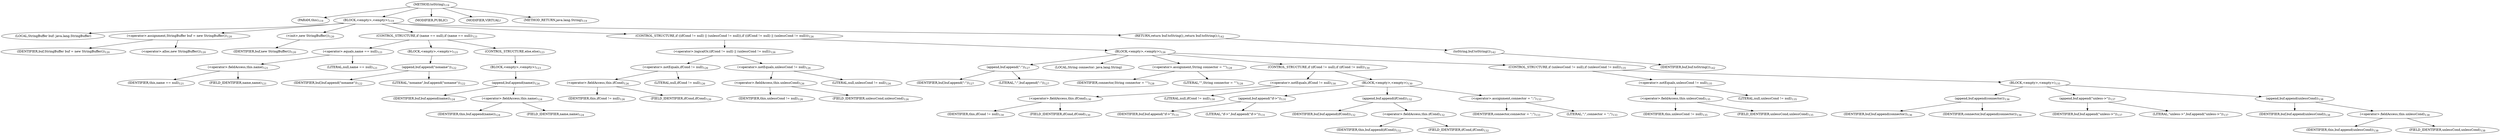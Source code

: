 digraph "toString" {  
"245" [label = <(METHOD,toString)<SUB>119</SUB>> ]
"246" [label = <(PARAM,this)<SUB>119</SUB>> ]
"247" [label = <(BLOCK,&lt;empty&gt;,&lt;empty&gt;)<SUB>119</SUB>> ]
"8" [label = <(LOCAL,StringBuffer buf: java.lang.StringBuffer)> ]
"248" [label = <(&lt;operator&gt;.assignment,StringBuffer buf = new StringBuffer())<SUB>120</SUB>> ]
"249" [label = <(IDENTIFIER,buf,StringBuffer buf = new StringBuffer())<SUB>120</SUB>> ]
"250" [label = <(&lt;operator&gt;.alloc,new StringBuffer())<SUB>120</SUB>> ]
"251" [label = <(&lt;init&gt;,new StringBuffer())<SUB>120</SUB>> ]
"7" [label = <(IDENTIFIER,buf,new StringBuffer())<SUB>120</SUB>> ]
"252" [label = <(CONTROL_STRUCTURE,if (name == null),if (name == null))<SUB>121</SUB>> ]
"253" [label = <(&lt;operator&gt;.equals,name == null)<SUB>121</SUB>> ]
"254" [label = <(&lt;operator&gt;.fieldAccess,this.name)<SUB>121</SUB>> ]
"255" [label = <(IDENTIFIER,this,name == null)<SUB>121</SUB>> ]
"256" [label = <(FIELD_IDENTIFIER,name,name)<SUB>121</SUB>> ]
"257" [label = <(LITERAL,null,name == null)<SUB>121</SUB>> ]
"258" [label = <(BLOCK,&lt;empty&gt;,&lt;empty&gt;)<SUB>121</SUB>> ]
"259" [label = <(append,buf.append(&quot;noname&quot;))<SUB>122</SUB>> ]
"260" [label = <(IDENTIFIER,buf,buf.append(&quot;noname&quot;))<SUB>122</SUB>> ]
"261" [label = <(LITERAL,&quot;noname&quot;,buf.append(&quot;noname&quot;))<SUB>122</SUB>> ]
"262" [label = <(CONTROL_STRUCTURE,else,else)<SUB>123</SUB>> ]
"263" [label = <(BLOCK,&lt;empty&gt;,&lt;empty&gt;)<SUB>123</SUB>> ]
"264" [label = <(append,buf.append(name))<SUB>124</SUB>> ]
"265" [label = <(IDENTIFIER,buf,buf.append(name))<SUB>124</SUB>> ]
"266" [label = <(&lt;operator&gt;.fieldAccess,this.name)<SUB>124</SUB>> ]
"267" [label = <(IDENTIFIER,this,buf.append(name))<SUB>124</SUB>> ]
"268" [label = <(FIELD_IDENTIFIER,name,name)<SUB>124</SUB>> ]
"269" [label = <(CONTROL_STRUCTURE,if ((ifCond != null) || (unlessCond != null)),if ((ifCond != null) || (unlessCond != null)))<SUB>126</SUB>> ]
"270" [label = <(&lt;operator&gt;.logicalOr,(ifCond != null) || (unlessCond != null))<SUB>126</SUB>> ]
"271" [label = <(&lt;operator&gt;.notEquals,ifCond != null)<SUB>126</SUB>> ]
"272" [label = <(&lt;operator&gt;.fieldAccess,this.ifCond)<SUB>126</SUB>> ]
"273" [label = <(IDENTIFIER,this,ifCond != null)<SUB>126</SUB>> ]
"274" [label = <(FIELD_IDENTIFIER,ifCond,ifCond)<SUB>126</SUB>> ]
"275" [label = <(LITERAL,null,ifCond != null)<SUB>126</SUB>> ]
"276" [label = <(&lt;operator&gt;.notEquals,unlessCond != null)<SUB>126</SUB>> ]
"277" [label = <(&lt;operator&gt;.fieldAccess,this.unlessCond)<SUB>126</SUB>> ]
"278" [label = <(IDENTIFIER,this,unlessCond != null)<SUB>126</SUB>> ]
"279" [label = <(FIELD_IDENTIFIER,unlessCond,unlessCond)<SUB>126</SUB>> ]
"280" [label = <(LITERAL,null,unlessCond != null)<SUB>126</SUB>> ]
"281" [label = <(BLOCK,&lt;empty&gt;,&lt;empty&gt;)<SUB>126</SUB>> ]
"282" [label = <(append,buf.append(&quot;:&quot;))<SUB>127</SUB>> ]
"283" [label = <(IDENTIFIER,buf,buf.append(&quot;:&quot;))<SUB>127</SUB>> ]
"284" [label = <(LITERAL,&quot;:&quot;,buf.append(&quot;:&quot;))<SUB>127</SUB>> ]
"285" [label = <(LOCAL,String connector: java.lang.String)> ]
"286" [label = <(&lt;operator&gt;.assignment,String connector = &quot;&quot;)<SUB>128</SUB>> ]
"287" [label = <(IDENTIFIER,connector,String connector = &quot;&quot;)<SUB>128</SUB>> ]
"288" [label = <(LITERAL,&quot;&quot;,String connector = &quot;&quot;)<SUB>128</SUB>> ]
"289" [label = <(CONTROL_STRUCTURE,if (ifCond != null),if (ifCond != null))<SUB>130</SUB>> ]
"290" [label = <(&lt;operator&gt;.notEquals,ifCond != null)<SUB>130</SUB>> ]
"291" [label = <(&lt;operator&gt;.fieldAccess,this.ifCond)<SUB>130</SUB>> ]
"292" [label = <(IDENTIFIER,this,ifCond != null)<SUB>130</SUB>> ]
"293" [label = <(FIELD_IDENTIFIER,ifCond,ifCond)<SUB>130</SUB>> ]
"294" [label = <(LITERAL,null,ifCond != null)<SUB>130</SUB>> ]
"295" [label = <(BLOCK,&lt;empty&gt;,&lt;empty&gt;)<SUB>130</SUB>> ]
"296" [label = <(append,buf.append(&quot;if-&gt;&quot;))<SUB>131</SUB>> ]
"297" [label = <(IDENTIFIER,buf,buf.append(&quot;if-&gt;&quot;))<SUB>131</SUB>> ]
"298" [label = <(LITERAL,&quot;if-&gt;&quot;,buf.append(&quot;if-&gt;&quot;))<SUB>131</SUB>> ]
"299" [label = <(append,buf.append(ifCond))<SUB>132</SUB>> ]
"300" [label = <(IDENTIFIER,buf,buf.append(ifCond))<SUB>132</SUB>> ]
"301" [label = <(&lt;operator&gt;.fieldAccess,this.ifCond)<SUB>132</SUB>> ]
"302" [label = <(IDENTIFIER,this,buf.append(ifCond))<SUB>132</SUB>> ]
"303" [label = <(FIELD_IDENTIFIER,ifCond,ifCond)<SUB>132</SUB>> ]
"304" [label = <(&lt;operator&gt;.assignment,connector = &quot;;&quot;)<SUB>133</SUB>> ]
"305" [label = <(IDENTIFIER,connector,connector = &quot;;&quot;)<SUB>133</SUB>> ]
"306" [label = <(LITERAL,&quot;;&quot;,connector = &quot;;&quot;)<SUB>133</SUB>> ]
"307" [label = <(CONTROL_STRUCTURE,if (unlessCond != null),if (unlessCond != null))<SUB>135</SUB>> ]
"308" [label = <(&lt;operator&gt;.notEquals,unlessCond != null)<SUB>135</SUB>> ]
"309" [label = <(&lt;operator&gt;.fieldAccess,this.unlessCond)<SUB>135</SUB>> ]
"310" [label = <(IDENTIFIER,this,unlessCond != null)<SUB>135</SUB>> ]
"311" [label = <(FIELD_IDENTIFIER,unlessCond,unlessCond)<SUB>135</SUB>> ]
"312" [label = <(LITERAL,null,unlessCond != null)<SUB>135</SUB>> ]
"313" [label = <(BLOCK,&lt;empty&gt;,&lt;empty&gt;)<SUB>135</SUB>> ]
"314" [label = <(append,buf.append(connector))<SUB>136</SUB>> ]
"315" [label = <(IDENTIFIER,buf,buf.append(connector))<SUB>136</SUB>> ]
"316" [label = <(IDENTIFIER,connector,buf.append(connector))<SUB>136</SUB>> ]
"317" [label = <(append,buf.append(&quot;unless-&gt;&quot;))<SUB>137</SUB>> ]
"318" [label = <(IDENTIFIER,buf,buf.append(&quot;unless-&gt;&quot;))<SUB>137</SUB>> ]
"319" [label = <(LITERAL,&quot;unless-&gt;&quot;,buf.append(&quot;unless-&gt;&quot;))<SUB>137</SUB>> ]
"320" [label = <(append,buf.append(unlessCond))<SUB>138</SUB>> ]
"321" [label = <(IDENTIFIER,buf,buf.append(unlessCond))<SUB>138</SUB>> ]
"322" [label = <(&lt;operator&gt;.fieldAccess,this.unlessCond)<SUB>138</SUB>> ]
"323" [label = <(IDENTIFIER,this,buf.append(unlessCond))<SUB>138</SUB>> ]
"324" [label = <(FIELD_IDENTIFIER,unlessCond,unlessCond)<SUB>138</SUB>> ]
"325" [label = <(RETURN,return buf.toString();,return buf.toString();)<SUB>142</SUB>> ]
"326" [label = <(toString,buf.toString())<SUB>142</SUB>> ]
"327" [label = <(IDENTIFIER,buf,buf.toString())<SUB>142</SUB>> ]
"328" [label = <(MODIFIER,PUBLIC)> ]
"329" [label = <(MODIFIER,VIRTUAL)> ]
"330" [label = <(METHOD_RETURN,java.lang.String)<SUB>119</SUB>> ]
  "245" -> "246" 
  "245" -> "247" 
  "245" -> "328" 
  "245" -> "329" 
  "245" -> "330" 
  "247" -> "8" 
  "247" -> "248" 
  "247" -> "251" 
  "247" -> "252" 
  "247" -> "269" 
  "247" -> "325" 
  "248" -> "249" 
  "248" -> "250" 
  "251" -> "7" 
  "252" -> "253" 
  "252" -> "258" 
  "252" -> "262" 
  "253" -> "254" 
  "253" -> "257" 
  "254" -> "255" 
  "254" -> "256" 
  "258" -> "259" 
  "259" -> "260" 
  "259" -> "261" 
  "262" -> "263" 
  "263" -> "264" 
  "264" -> "265" 
  "264" -> "266" 
  "266" -> "267" 
  "266" -> "268" 
  "269" -> "270" 
  "269" -> "281" 
  "270" -> "271" 
  "270" -> "276" 
  "271" -> "272" 
  "271" -> "275" 
  "272" -> "273" 
  "272" -> "274" 
  "276" -> "277" 
  "276" -> "280" 
  "277" -> "278" 
  "277" -> "279" 
  "281" -> "282" 
  "281" -> "285" 
  "281" -> "286" 
  "281" -> "289" 
  "281" -> "307" 
  "282" -> "283" 
  "282" -> "284" 
  "286" -> "287" 
  "286" -> "288" 
  "289" -> "290" 
  "289" -> "295" 
  "290" -> "291" 
  "290" -> "294" 
  "291" -> "292" 
  "291" -> "293" 
  "295" -> "296" 
  "295" -> "299" 
  "295" -> "304" 
  "296" -> "297" 
  "296" -> "298" 
  "299" -> "300" 
  "299" -> "301" 
  "301" -> "302" 
  "301" -> "303" 
  "304" -> "305" 
  "304" -> "306" 
  "307" -> "308" 
  "307" -> "313" 
  "308" -> "309" 
  "308" -> "312" 
  "309" -> "310" 
  "309" -> "311" 
  "313" -> "314" 
  "313" -> "317" 
  "313" -> "320" 
  "314" -> "315" 
  "314" -> "316" 
  "317" -> "318" 
  "317" -> "319" 
  "320" -> "321" 
  "320" -> "322" 
  "322" -> "323" 
  "322" -> "324" 
  "325" -> "326" 
  "326" -> "327" 
}
